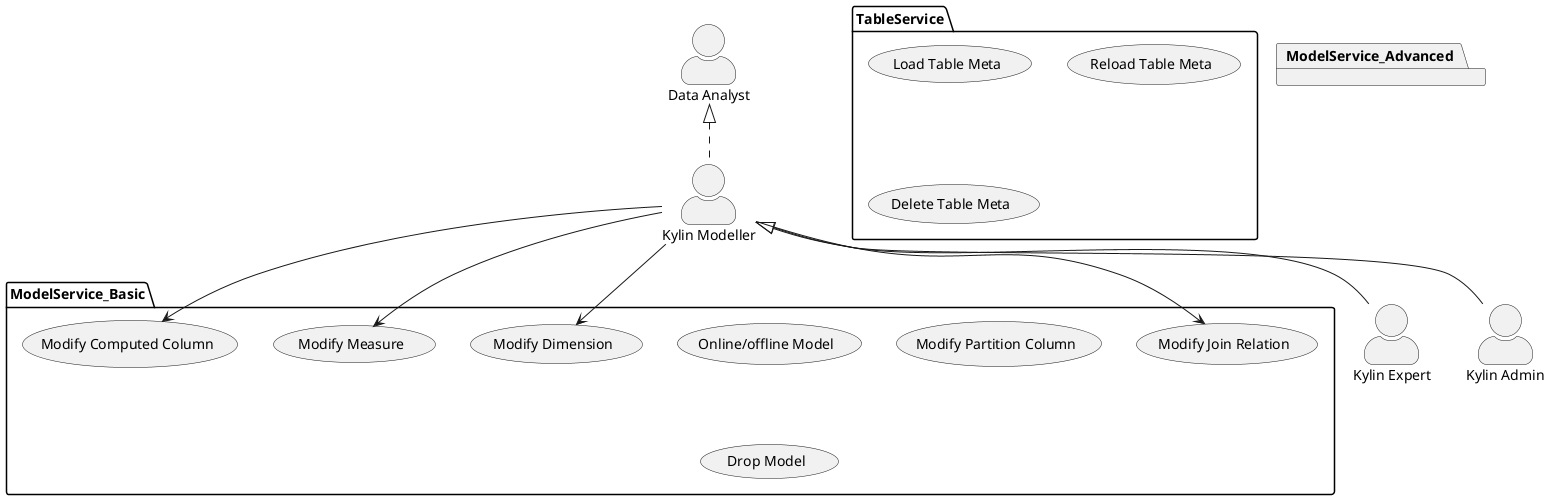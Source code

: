 @startuml


skinparam actorStyle awesome


"Data Analyst" as Analyst
"Kylin Modeller" as Modeller
"Kylin Expert" as Expert
"Kylin Admin" as Admin

Modeller <|-- Admin
Modeller <|-- Expert
Analyst <|.. Modeller


package TableService {
    usecase "Load Table Meta" as U_T_0
    usecase "Reload Table Meta" as U_T_1
    usecase "Delete Table Meta" as U_T_2
}

package ModelService_Basic {
    usecase "Modify Join Relation" as U_M_0
    usecase "Modify Dimension" as U_M_1
    usecase "Modify Measure" as U_M_2
    usecase "Modify Computed Column" as U_M_3


    usecase "Online/offline Model" as U_M_4
    usecase "Modify Partition Column" as U_M_5


    usecase "Drop Model" as U_M_6
}

package ModelService_Advanced {
' 多级分区
' 异构 Segment
'
}


Modeller -> U_M_0
Modeller --> U_M_1
Modeller --> U_M_2
Modeller --> U_M_3
'Modeller --> U_M_4
'Modeller -> U_M_5
'Modeller -> U_M_6


'---------------------- Relation between Use Cases ----------------------


@enduml

